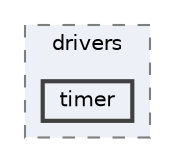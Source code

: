 digraph "C:/Users/igorc/lcom/g2/proj/src/lib/drivers/timer"
{
 // LATEX_PDF_SIZE
  bgcolor="transparent";
  edge [fontname=Helvetica,fontsize=10,labelfontname=Helvetica,labelfontsize=10];
  node [fontname=Helvetica,fontsize=10,shape=box,height=0.2,width=0.4];
  compound=true
  subgraph clusterdir_ae0e849d495154be21d419b82c842e8e {
    graph [ bgcolor="#edf0f7", pencolor="grey50", label="drivers", fontname=Helvetica,fontsize=10 style="filled,dashed", URL="dir_ae0e849d495154be21d419b82c842e8e.html",tooltip=""]
  dir_e9f939a1f1819b415e593d42c4844772 [label="timer", fillcolor="#edf0f7", color="grey25", style="filled,bold", URL="dir_e9f939a1f1819b415e593d42c4844772.html",tooltip=""];
  }
}
